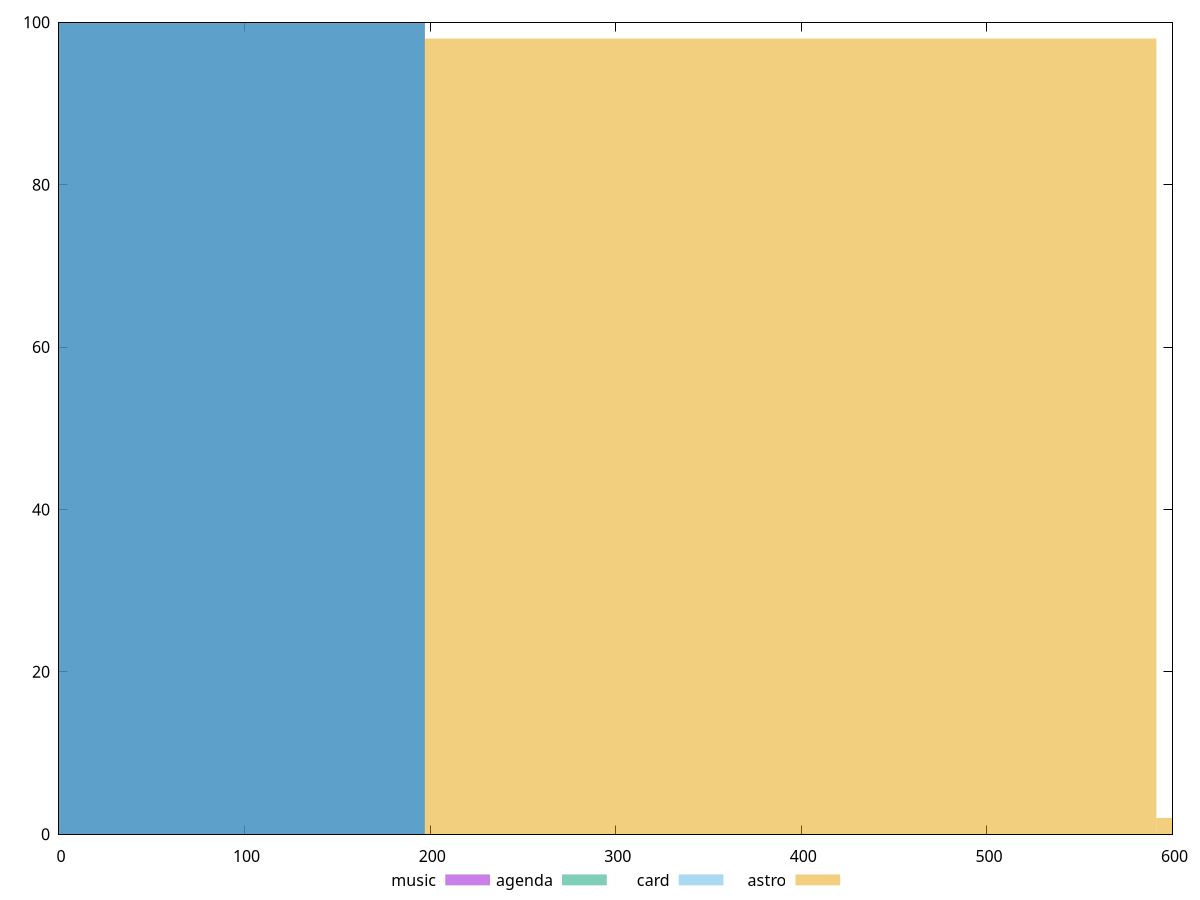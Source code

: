 reset

$music <<EOF
0 100
EOF

$agenda <<EOF
0 100
EOF

$card <<EOF
0 100
EOF

$astro <<EOF
788.4062961921816 2
394.2031480960908 98
EOF

set key outside below
set boxwidth 394.2031480960908
set xrange [0:600]
set yrange [0:100]
set trange [0:100]
set style fill transparent solid 0.5 noborder
set terminal svg size 640, 520 enhanced background rgb 'white'
set output "reports/report_00031_2021-02-24T23-18-18.084Z/unused-css-rules/comparison/histogram/all_raw.svg"

plot $music title "music" with boxes, \
     $agenda title "agenda" with boxes, \
     $card title "card" with boxes, \
     $astro title "astro" with boxes

reset
